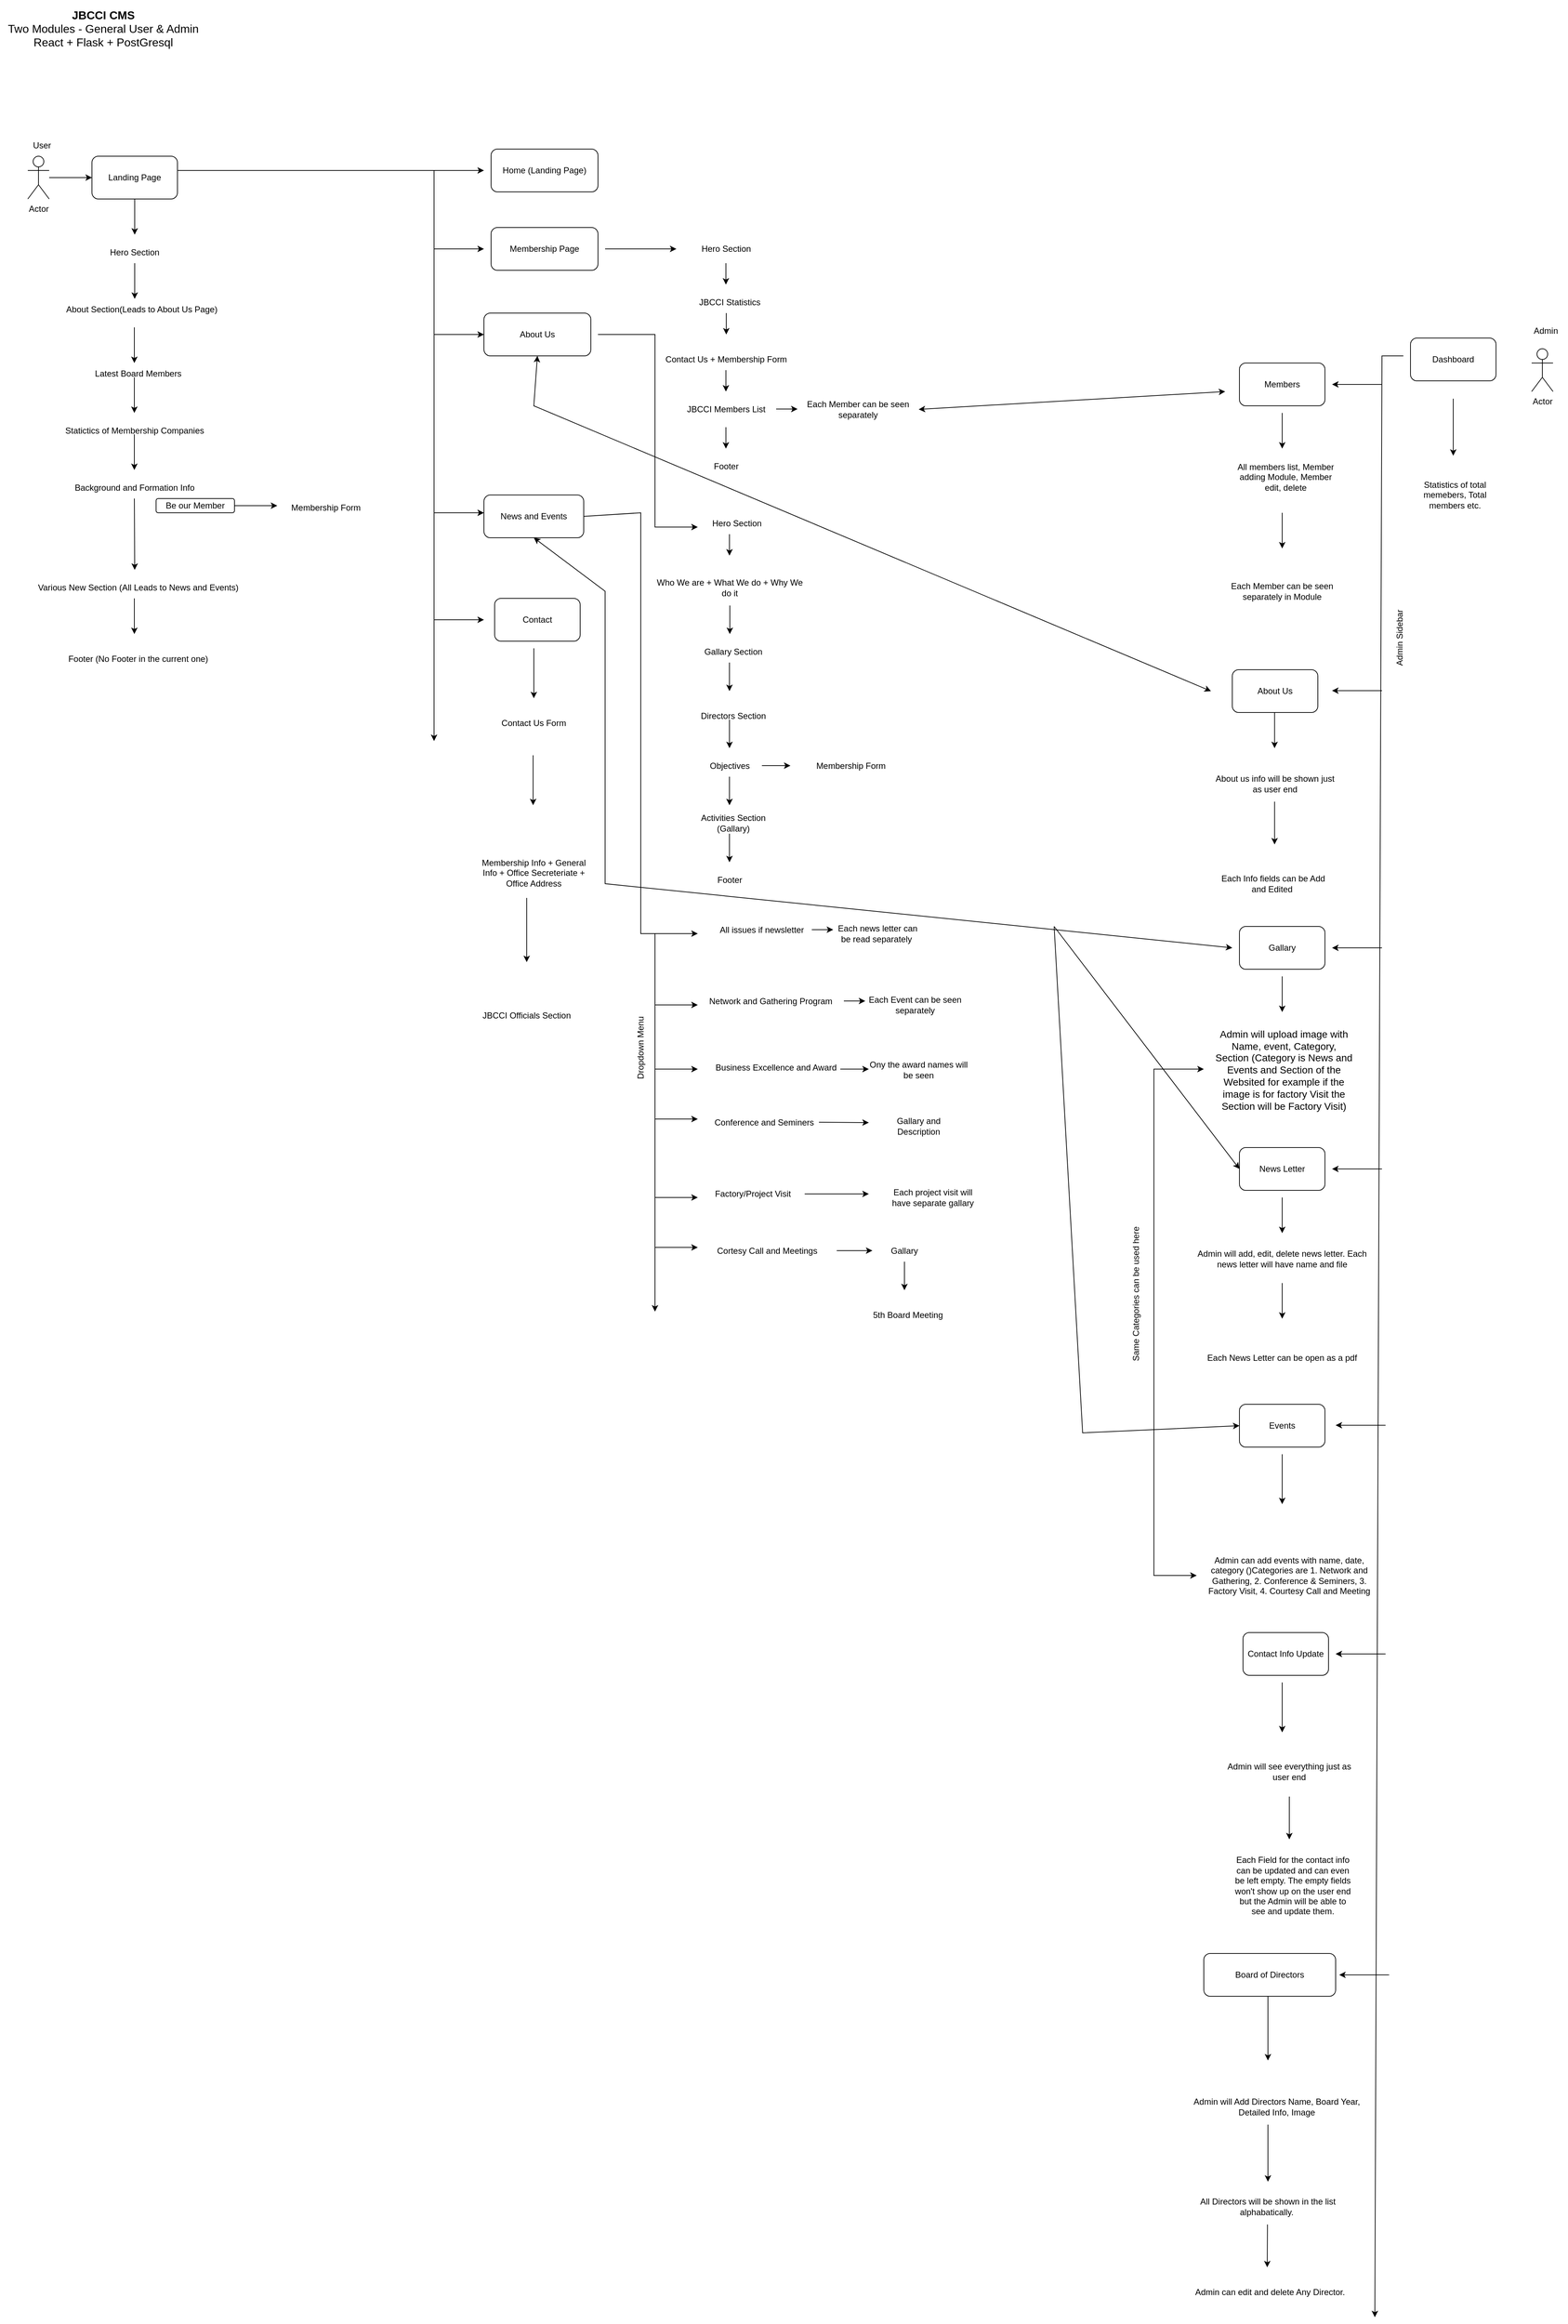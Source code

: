 <mxfile version="27.1.6">
  <diagram name="Page-1" id="bcl8wO3U9w0lB4UExMWa">
    <mxGraphModel dx="1572" dy="902" grid="1" gridSize="10" guides="1" tooltips="1" connect="1" arrows="1" fold="1" page="1" pageScale="1" pageWidth="850" pageHeight="1100" math="0" shadow="0">
      <root>
        <mxCell id="0" />
        <mxCell id="1" parent="0" />
        <mxCell id="GisgOL_p4xpqqTGhm8oK-1" value="&lt;font size=&quot;3&quot;&gt;&lt;b&gt;JBCCI CMS&lt;/b&gt;&lt;/font&gt;&lt;div&gt;&lt;font size=&quot;3&quot;&gt;Two Modules - General User &amp;amp; Admin&lt;/font&gt;&lt;/div&gt;&lt;div&gt;&lt;font size=&quot;3&quot;&gt;React + Flask + PostGresql&lt;/font&gt;&lt;/div&gt;" style="text;html=1;align=center;verticalAlign=middle;whiteSpace=wrap;rounded=0;" vertex="1" parent="1">
          <mxGeometry x="21" y="31" width="290" height="80" as="geometry" />
        </mxCell>
        <mxCell id="GisgOL_p4xpqqTGhm8oK-2" value="Actor" style="shape=umlActor;verticalLabelPosition=bottom;verticalAlign=top;html=1;outlineConnect=0;" vertex="1" parent="1">
          <mxGeometry x="60" y="250" width="30" height="60" as="geometry" />
        </mxCell>
        <mxCell id="GisgOL_p4xpqqTGhm8oK-5" value="" style="endArrow=classic;html=1;rounded=0;" edge="1" parent="1">
          <mxGeometry width="50" height="50" relative="1" as="geometry">
            <mxPoint x="90" y="280" as="sourcePoint" />
            <mxPoint x="150" y="280" as="targetPoint" />
          </mxGeometry>
        </mxCell>
        <mxCell id="GisgOL_p4xpqqTGhm8oK-6" value="Landing Page" style="rounded=1;whiteSpace=wrap;html=1;" vertex="1" parent="1">
          <mxGeometry x="150" y="250" width="120" height="60" as="geometry" />
        </mxCell>
        <mxCell id="GisgOL_p4xpqqTGhm8oK-7" value="" style="endArrow=classic;html=1;rounded=0;" edge="1" parent="1">
          <mxGeometry width="50" height="50" relative="1" as="geometry">
            <mxPoint x="210" y="310" as="sourcePoint" />
            <mxPoint x="210" y="360" as="targetPoint" />
          </mxGeometry>
        </mxCell>
        <mxCell id="GisgOL_p4xpqqTGhm8oK-8" value="Hero Section" style="text;html=1;align=center;verticalAlign=middle;whiteSpace=wrap;rounded=0;" vertex="1" parent="1">
          <mxGeometry x="170" y="370" width="80" height="30" as="geometry" />
        </mxCell>
        <mxCell id="GisgOL_p4xpqqTGhm8oK-9" value="" style="endArrow=classic;html=1;rounded=0;exitX=0.5;exitY=1;exitDx=0;exitDy=0;" edge="1" parent="1" source="GisgOL_p4xpqqTGhm8oK-8">
          <mxGeometry width="50" height="50" relative="1" as="geometry">
            <mxPoint x="360" y="500" as="sourcePoint" />
            <mxPoint x="210" y="450" as="targetPoint" />
          </mxGeometry>
        </mxCell>
        <mxCell id="GisgOL_p4xpqqTGhm8oK-10" value="About Section&lt;span style=&quot;background-color: transparent; color: light-dark(rgb(0, 0, 0), rgb(255, 255, 255));&quot;&gt;(Leads to About Us Page)&lt;/span&gt;" style="text;html=1;align=center;verticalAlign=middle;whiteSpace=wrap;rounded=0;" vertex="1" parent="1">
          <mxGeometry x="110" y="440" width="220" height="50" as="geometry" />
        </mxCell>
        <mxCell id="GisgOL_p4xpqqTGhm8oK-11" value="" style="endArrow=classic;html=1;rounded=0;exitX=0.5;exitY=1;exitDx=0;exitDy=0;" edge="1" parent="1">
          <mxGeometry width="50" height="50" relative="1" as="geometry">
            <mxPoint x="209.5" y="490" as="sourcePoint" />
            <mxPoint x="209.5" y="540" as="targetPoint" />
          </mxGeometry>
        </mxCell>
        <mxCell id="GisgOL_p4xpqqTGhm8oK-12" value="Latest Board Members" style="text;html=1;align=center;verticalAlign=middle;whiteSpace=wrap;rounded=0;" vertex="1" parent="1">
          <mxGeometry x="110" y="540" width="210" height="30" as="geometry" />
        </mxCell>
        <mxCell id="GisgOL_p4xpqqTGhm8oK-14" value="" style="endArrow=classic;html=1;rounded=0;exitX=0.5;exitY=1;exitDx=0;exitDy=0;" edge="1" parent="1">
          <mxGeometry width="50" height="50" relative="1" as="geometry">
            <mxPoint x="209.5" y="560" as="sourcePoint" />
            <mxPoint x="209.5" y="610" as="targetPoint" />
          </mxGeometry>
        </mxCell>
        <mxCell id="GisgOL_p4xpqqTGhm8oK-15" value="Statictics of Membership Companies" style="text;html=1;align=center;verticalAlign=middle;whiteSpace=wrap;rounded=0;" vertex="1" parent="1">
          <mxGeometry x="45" y="620" width="330" height="30" as="geometry" />
        </mxCell>
        <mxCell id="GisgOL_p4xpqqTGhm8oK-16" value="" style="endArrow=classic;html=1;rounded=0;exitX=0.5;exitY=1;exitDx=0;exitDy=0;" edge="1" parent="1">
          <mxGeometry width="50" height="50" relative="1" as="geometry">
            <mxPoint x="209.5" y="640" as="sourcePoint" />
            <mxPoint x="209.5" y="690" as="targetPoint" />
          </mxGeometry>
        </mxCell>
        <mxCell id="GisgOL_p4xpqqTGhm8oK-17" value="Background and Formation Info" style="text;html=1;align=center;verticalAlign=middle;whiteSpace=wrap;rounded=0;" vertex="1" parent="1">
          <mxGeometry x="80" y="700" width="260" height="30" as="geometry" />
        </mxCell>
        <mxCell id="GisgOL_p4xpqqTGhm8oK-19" value="" style="endArrow=classic;html=1;rounded=0;exitX=0.5;exitY=1;exitDx=0;exitDy=0;" edge="1" parent="1">
          <mxGeometry width="50" height="50" relative="1" as="geometry">
            <mxPoint x="209.5" y="730" as="sourcePoint" />
            <mxPoint x="210" y="830" as="targetPoint" />
          </mxGeometry>
        </mxCell>
        <mxCell id="GisgOL_p4xpqqTGhm8oK-20" value="Be our Member" style="rounded=1;whiteSpace=wrap;html=1;" vertex="1" parent="1">
          <mxGeometry x="240" y="730" width="110" height="20" as="geometry" />
        </mxCell>
        <mxCell id="GisgOL_p4xpqqTGhm8oK-21" value="" style="endArrow=classic;html=1;rounded=0;" edge="1" parent="1">
          <mxGeometry width="50" height="50" relative="1" as="geometry">
            <mxPoint x="350" y="740" as="sourcePoint" />
            <mxPoint x="410" y="740" as="targetPoint" />
          </mxGeometry>
        </mxCell>
        <mxCell id="GisgOL_p4xpqqTGhm8oK-22" value="Membership Form&amp;nbsp;" style="text;html=1;align=center;verticalAlign=middle;whiteSpace=wrap;rounded=0;" vertex="1" parent="1">
          <mxGeometry x="420" y="725" width="120" height="35" as="geometry" />
        </mxCell>
        <mxCell id="GisgOL_p4xpqqTGhm8oK-23" value="Various New Section (All Leads to News and Events)" style="text;html=1;align=center;verticalAlign=middle;whiteSpace=wrap;rounded=0;" vertex="1" parent="1">
          <mxGeometry x="60" y="840" width="310" height="30" as="geometry" />
        </mxCell>
        <mxCell id="GisgOL_p4xpqqTGhm8oK-24" value="" style="endArrow=classic;html=1;rounded=0;" edge="1" parent="1">
          <mxGeometry width="50" height="50" relative="1" as="geometry">
            <mxPoint x="209.5" y="870" as="sourcePoint" />
            <mxPoint x="209.5" y="920" as="targetPoint" />
          </mxGeometry>
        </mxCell>
        <mxCell id="GisgOL_p4xpqqTGhm8oK-25" value="Footer (No Footer in the current one)" style="text;html=1;align=center;verticalAlign=middle;whiteSpace=wrap;rounded=0;" vertex="1" parent="1">
          <mxGeometry x="110" y="940" width="210" height="30" as="geometry" />
        </mxCell>
        <mxCell id="GisgOL_p4xpqqTGhm8oK-27" value="" style="endArrow=classic;html=1;rounded=0;" edge="1" parent="1">
          <mxGeometry width="50" height="50" relative="1" as="geometry">
            <mxPoint x="270" y="270" as="sourcePoint" />
            <mxPoint x="630" y="1070" as="targetPoint" />
            <Array as="points">
              <mxPoint x="630" y="270" />
            </Array>
          </mxGeometry>
        </mxCell>
        <mxCell id="GisgOL_p4xpqqTGhm8oK-28" value="" style="endArrow=classic;html=1;rounded=0;" edge="1" parent="1">
          <mxGeometry width="50" height="50" relative="1" as="geometry">
            <mxPoint x="630" y="270" as="sourcePoint" />
            <mxPoint x="700" y="270" as="targetPoint" />
          </mxGeometry>
        </mxCell>
        <mxCell id="GisgOL_p4xpqqTGhm8oK-29" value="Home (Landing Page)" style="rounded=1;whiteSpace=wrap;html=1;" vertex="1" parent="1">
          <mxGeometry x="710" y="240" width="150" height="60" as="geometry" />
        </mxCell>
        <mxCell id="GisgOL_p4xpqqTGhm8oK-30" value="" style="endArrow=classic;html=1;rounded=0;" edge="1" parent="1">
          <mxGeometry width="50" height="50" relative="1" as="geometry">
            <mxPoint x="630" y="380" as="sourcePoint" />
            <mxPoint x="700" y="380" as="targetPoint" />
          </mxGeometry>
        </mxCell>
        <mxCell id="GisgOL_p4xpqqTGhm8oK-31" value="Membership Page" style="rounded=1;whiteSpace=wrap;html=1;" vertex="1" parent="1">
          <mxGeometry x="710" y="350" width="150" height="60" as="geometry" />
        </mxCell>
        <mxCell id="GisgOL_p4xpqqTGhm8oK-32" value="" style="endArrow=classic;html=1;rounded=0;" edge="1" parent="1">
          <mxGeometry width="50" height="50" relative="1" as="geometry">
            <mxPoint x="870" y="380" as="sourcePoint" />
            <mxPoint x="970" y="380" as="targetPoint" />
          </mxGeometry>
        </mxCell>
        <mxCell id="GisgOL_p4xpqqTGhm8oK-33" value="Hero Section" style="text;html=1;align=center;verticalAlign=middle;whiteSpace=wrap;rounded=0;" vertex="1" parent="1">
          <mxGeometry x="980" y="365" width="120" height="30" as="geometry" />
        </mxCell>
        <mxCell id="GisgOL_p4xpqqTGhm8oK-34" value="" style="endArrow=classic;html=1;rounded=0;" edge="1" parent="1">
          <mxGeometry width="50" height="50" relative="1" as="geometry">
            <mxPoint x="1039.5" y="400" as="sourcePoint" />
            <mxPoint x="1039.5" y="430" as="targetPoint" />
          </mxGeometry>
        </mxCell>
        <mxCell id="GisgOL_p4xpqqTGhm8oK-35" value="JBCCI Statistics" style="text;html=1;align=center;verticalAlign=middle;whiteSpace=wrap;rounded=0;" vertex="1" parent="1">
          <mxGeometry x="940" y="440" width="210" height="30" as="geometry" />
        </mxCell>
        <mxCell id="GisgOL_p4xpqqTGhm8oK-37" value="" style="endArrow=classic;html=1;rounded=0;" edge="1" parent="1">
          <mxGeometry width="50" height="50" relative="1" as="geometry">
            <mxPoint x="1040" y="470" as="sourcePoint" />
            <mxPoint x="1040" y="500" as="targetPoint" />
          </mxGeometry>
        </mxCell>
        <mxCell id="GisgOL_p4xpqqTGhm8oK-38" value="Contact Us + Membership Form" style="text;html=1;align=center;verticalAlign=middle;whiteSpace=wrap;rounded=0;" vertex="1" parent="1">
          <mxGeometry x="925" y="520" width="230" height="30" as="geometry" />
        </mxCell>
        <mxCell id="GisgOL_p4xpqqTGhm8oK-40" value="" style="endArrow=classic;html=1;rounded=0;" edge="1" parent="1">
          <mxGeometry width="50" height="50" relative="1" as="geometry">
            <mxPoint x="1039.5" y="550" as="sourcePoint" />
            <mxPoint x="1039.5" y="580" as="targetPoint" />
          </mxGeometry>
        </mxCell>
        <mxCell id="GisgOL_p4xpqqTGhm8oK-41" value="JBCCI Members List" style="text;html=1;align=center;verticalAlign=middle;whiteSpace=wrap;rounded=0;" vertex="1" parent="1">
          <mxGeometry x="955" y="590" width="170" height="30" as="geometry" />
        </mxCell>
        <mxCell id="GisgOL_p4xpqqTGhm8oK-42" value="" style="endArrow=classic;html=1;rounded=0;" edge="1" parent="1">
          <mxGeometry width="50" height="50" relative="1" as="geometry">
            <mxPoint x="1110" y="604.5" as="sourcePoint" />
            <mxPoint x="1140" y="604.5" as="targetPoint" />
          </mxGeometry>
        </mxCell>
        <mxCell id="GisgOL_p4xpqqTGhm8oK-45" value="Each Member can be seen separately" style="text;html=1;align=center;verticalAlign=middle;whiteSpace=wrap;rounded=0;" vertex="1" parent="1">
          <mxGeometry x="1140" y="590" width="170" height="30" as="geometry" />
        </mxCell>
        <mxCell id="GisgOL_p4xpqqTGhm8oK-46" value="" style="endArrow=classic;html=1;rounded=0;" edge="1" parent="1">
          <mxGeometry width="50" height="50" relative="1" as="geometry">
            <mxPoint x="1039.5" y="630" as="sourcePoint" />
            <mxPoint x="1039.5" y="660" as="targetPoint" />
          </mxGeometry>
        </mxCell>
        <mxCell id="GisgOL_p4xpqqTGhm8oK-47" value="Footer" style="text;html=1;align=center;verticalAlign=middle;whiteSpace=wrap;rounded=0;" vertex="1" parent="1">
          <mxGeometry x="1010" y="670" width="60" height="30" as="geometry" />
        </mxCell>
        <mxCell id="GisgOL_p4xpqqTGhm8oK-48" value="" style="endArrow=classic;html=1;rounded=0;" edge="1" parent="1">
          <mxGeometry width="50" height="50" relative="1" as="geometry">
            <mxPoint x="630" y="500" as="sourcePoint" />
            <mxPoint x="700" y="500" as="targetPoint" />
          </mxGeometry>
        </mxCell>
        <mxCell id="GisgOL_p4xpqqTGhm8oK-49" value="About Us" style="rounded=1;whiteSpace=wrap;html=1;" vertex="1" parent="1">
          <mxGeometry x="700" y="470" width="150" height="60" as="geometry" />
        </mxCell>
        <mxCell id="GisgOL_p4xpqqTGhm8oK-50" value="" style="endArrow=classic;html=1;rounded=0;" edge="1" parent="1">
          <mxGeometry width="50" height="50" relative="1" as="geometry">
            <mxPoint x="860" y="500" as="sourcePoint" />
            <mxPoint x="1000" y="770" as="targetPoint" />
            <Array as="points">
              <mxPoint x="940" y="500" />
              <mxPoint x="940" y="770" />
            </Array>
          </mxGeometry>
        </mxCell>
        <mxCell id="GisgOL_p4xpqqTGhm8oK-51" value="Hero Section" style="text;html=1;align=center;verticalAlign=middle;whiteSpace=wrap;rounded=0;" vertex="1" parent="1">
          <mxGeometry x="1000" y="750" width="110" height="30" as="geometry" />
        </mxCell>
        <mxCell id="GisgOL_p4xpqqTGhm8oK-53" value="" style="endArrow=classic;html=1;rounded=0;" edge="1" parent="1">
          <mxGeometry width="50" height="50" relative="1" as="geometry">
            <mxPoint x="1044.5" y="780" as="sourcePoint" />
            <mxPoint x="1044.5" y="810" as="targetPoint" />
          </mxGeometry>
        </mxCell>
        <mxCell id="GisgOL_p4xpqqTGhm8oK-54" value="Who We are + What We do + Why We do it" style="text;html=1;align=center;verticalAlign=middle;whiteSpace=wrap;rounded=0;" vertex="1" parent="1">
          <mxGeometry x="940" y="830" width="210" height="50" as="geometry" />
        </mxCell>
        <mxCell id="GisgOL_p4xpqqTGhm8oK-55" value="" style="endArrow=classic;html=1;rounded=0;exitX=0.5;exitY=1;exitDx=0;exitDy=0;" edge="1" parent="1" source="GisgOL_p4xpqqTGhm8oK-54">
          <mxGeometry width="50" height="50" relative="1" as="geometry">
            <mxPoint x="1140" y="840" as="sourcePoint" />
            <mxPoint x="1045" y="920" as="targetPoint" />
          </mxGeometry>
        </mxCell>
        <mxCell id="GisgOL_p4xpqqTGhm8oK-56" value="Gallary Section" style="text;html=1;align=center;verticalAlign=middle;whiteSpace=wrap;rounded=0;" vertex="1" parent="1">
          <mxGeometry x="970" y="930" width="160" height="30" as="geometry" />
        </mxCell>
        <mxCell id="GisgOL_p4xpqqTGhm8oK-57" value="" style="endArrow=classic;html=1;rounded=0;exitX=0.5;exitY=1;exitDx=0;exitDy=0;" edge="1" parent="1">
          <mxGeometry width="50" height="50" relative="1" as="geometry">
            <mxPoint x="1044.5" y="960" as="sourcePoint" />
            <mxPoint x="1044.5" y="1000" as="targetPoint" />
          </mxGeometry>
        </mxCell>
        <mxCell id="GisgOL_p4xpqqTGhm8oK-58" value="Directors Section" style="text;html=1;align=center;verticalAlign=middle;whiteSpace=wrap;rounded=0;" vertex="1" parent="1">
          <mxGeometry x="960" y="1020" width="180" height="30" as="geometry" />
        </mxCell>
        <mxCell id="GisgOL_p4xpqqTGhm8oK-59" value="" style="endArrow=classic;html=1;rounded=0;exitX=0.5;exitY=1;exitDx=0;exitDy=0;" edge="1" parent="1">
          <mxGeometry width="50" height="50" relative="1" as="geometry">
            <mxPoint x="1044.5" y="1040" as="sourcePoint" />
            <mxPoint x="1044.5" y="1080" as="targetPoint" />
          </mxGeometry>
        </mxCell>
        <mxCell id="GisgOL_p4xpqqTGhm8oK-60" value="Objectives" style="text;html=1;align=center;verticalAlign=middle;whiteSpace=wrap;rounded=0;" vertex="1" parent="1">
          <mxGeometry x="1015" y="1090" width="60" height="30" as="geometry" />
        </mxCell>
        <mxCell id="GisgOL_p4xpqqTGhm8oK-61" value="" style="endArrow=classic;html=1;rounded=0;" edge="1" parent="1">
          <mxGeometry width="50" height="50" relative="1" as="geometry">
            <mxPoint x="1090" y="1104.5" as="sourcePoint" />
            <mxPoint x="1130" y="1104.5" as="targetPoint" />
          </mxGeometry>
        </mxCell>
        <mxCell id="GisgOL_p4xpqqTGhm8oK-62" value="Membership Form" style="text;html=1;align=center;verticalAlign=middle;whiteSpace=wrap;rounded=0;" vertex="1" parent="1">
          <mxGeometry x="1150" y="1090" width="130" height="30" as="geometry" />
        </mxCell>
        <mxCell id="GisgOL_p4xpqqTGhm8oK-64" value="" style="endArrow=classic;html=1;rounded=0;exitX=0.5;exitY=1;exitDx=0;exitDy=0;" edge="1" parent="1">
          <mxGeometry width="50" height="50" relative="1" as="geometry">
            <mxPoint x="1044.5" y="1120" as="sourcePoint" />
            <mxPoint x="1044.5" y="1160" as="targetPoint" />
          </mxGeometry>
        </mxCell>
        <mxCell id="GisgOL_p4xpqqTGhm8oK-65" value="Activities Section&lt;div&gt;(Gallary)&lt;/div&gt;" style="text;html=1;align=center;verticalAlign=middle;whiteSpace=wrap;rounded=0;" vertex="1" parent="1">
          <mxGeometry x="980" y="1170" width="140" height="30" as="geometry" />
        </mxCell>
        <mxCell id="GisgOL_p4xpqqTGhm8oK-66" value="" style="endArrow=classic;html=1;rounded=0;exitX=0.5;exitY=1;exitDx=0;exitDy=0;" edge="1" parent="1">
          <mxGeometry width="50" height="50" relative="1" as="geometry">
            <mxPoint x="1044.5" y="1200" as="sourcePoint" />
            <mxPoint x="1044.5" y="1240" as="targetPoint" />
          </mxGeometry>
        </mxCell>
        <mxCell id="GisgOL_p4xpqqTGhm8oK-67" value="Footer" style="text;html=1;align=center;verticalAlign=middle;whiteSpace=wrap;rounded=0;" vertex="1" parent="1">
          <mxGeometry x="1015" y="1250" width="60" height="30" as="geometry" />
        </mxCell>
        <mxCell id="GisgOL_p4xpqqTGhm8oK-68" value="" style="endArrow=classic;html=1;rounded=0;" edge="1" parent="1">
          <mxGeometry width="50" height="50" relative="1" as="geometry">
            <mxPoint x="630" y="750" as="sourcePoint" />
            <mxPoint x="700" y="750" as="targetPoint" />
          </mxGeometry>
        </mxCell>
        <mxCell id="GisgOL_p4xpqqTGhm8oK-69" value="News and Events" style="rounded=1;whiteSpace=wrap;html=1;" vertex="1" parent="1">
          <mxGeometry x="700" y="725" width="140" height="60" as="geometry" />
        </mxCell>
        <mxCell id="GisgOL_p4xpqqTGhm8oK-70" value="" style="endArrow=classic;html=1;rounded=0;exitX=1;exitY=0.5;exitDx=0;exitDy=0;" edge="1" parent="1" source="GisgOL_p4xpqqTGhm8oK-69">
          <mxGeometry width="50" height="50" relative="1" as="geometry">
            <mxPoint x="880" y="760" as="sourcePoint" />
            <mxPoint x="1000" y="1340" as="targetPoint" />
            <Array as="points">
              <mxPoint x="920" y="750" />
              <mxPoint x="920" y="1340" />
            </Array>
          </mxGeometry>
        </mxCell>
        <mxCell id="GisgOL_p4xpqqTGhm8oK-71" value="" style="endArrow=classic;html=1;rounded=0;" edge="1" parent="1">
          <mxGeometry width="50" height="50" relative="1" as="geometry">
            <mxPoint x="940" y="1340" as="sourcePoint" />
            <mxPoint x="940" y="1870" as="targetPoint" />
          </mxGeometry>
        </mxCell>
        <mxCell id="GisgOL_p4xpqqTGhm8oK-72" value="All issues if newsletter" style="text;html=1;align=center;verticalAlign=middle;whiteSpace=wrap;rounded=0;" vertex="1" parent="1">
          <mxGeometry x="1010" y="1320" width="160" height="30" as="geometry" />
        </mxCell>
        <mxCell id="GisgOL_p4xpqqTGhm8oK-73" value="" style="endArrow=classic;html=1;rounded=0;" edge="1" parent="1">
          <mxGeometry width="50" height="50" relative="1" as="geometry">
            <mxPoint x="940" y="1440" as="sourcePoint" />
            <mxPoint x="1000" y="1440" as="targetPoint" />
          </mxGeometry>
        </mxCell>
        <mxCell id="GisgOL_p4xpqqTGhm8oK-74" value="Dropdown Menu" style="text;html=1;align=center;verticalAlign=middle;whiteSpace=wrap;rounded=0;rotation=-90;" vertex="1" parent="1">
          <mxGeometry x="825" y="1485" width="190" height="30" as="geometry" />
        </mxCell>
        <mxCell id="GisgOL_p4xpqqTGhm8oK-75" value="Each news letter can be read separately&amp;nbsp;" style="text;html=1;align=center;verticalAlign=middle;whiteSpace=wrap;rounded=0;" vertex="1" parent="1">
          <mxGeometry x="1195" y="1320" width="115" height="40" as="geometry" />
        </mxCell>
        <mxCell id="GisgOL_p4xpqqTGhm8oK-76" value="" style="endArrow=classic;html=1;rounded=0;" edge="1" parent="1">
          <mxGeometry width="50" height="50" relative="1" as="geometry">
            <mxPoint x="1160" y="1334.5" as="sourcePoint" />
            <mxPoint x="1190" y="1334.5" as="targetPoint" />
          </mxGeometry>
        </mxCell>
        <mxCell id="GisgOL_p4xpqqTGhm8oK-77" value="Network and Gathering Program" style="text;html=1;align=center;verticalAlign=middle;whiteSpace=wrap;rounded=0;" vertex="1" parent="1">
          <mxGeometry x="1000" y="1420" width="205" height="30" as="geometry" />
        </mxCell>
        <mxCell id="GisgOL_p4xpqqTGhm8oK-78" value="" style="endArrow=classic;html=1;rounded=0;" edge="1" parent="1">
          <mxGeometry width="50" height="50" relative="1" as="geometry">
            <mxPoint x="1205" y="1434.5" as="sourcePoint" />
            <mxPoint x="1235" y="1434.5" as="targetPoint" />
          </mxGeometry>
        </mxCell>
        <mxCell id="GisgOL_p4xpqqTGhm8oK-79" value="Each Event can be seen separately" style="text;html=1;align=center;verticalAlign=middle;whiteSpace=wrap;rounded=0;" vertex="1" parent="1">
          <mxGeometry x="1230" y="1420" width="150" height="40" as="geometry" />
        </mxCell>
        <mxCell id="GisgOL_p4xpqqTGhm8oK-80" value="" style="endArrow=classic;html=1;rounded=0;" edge="1" parent="1">
          <mxGeometry width="50" height="50" relative="1" as="geometry">
            <mxPoint x="940" y="1530" as="sourcePoint" />
            <mxPoint x="1000" y="1530" as="targetPoint" />
          </mxGeometry>
        </mxCell>
        <mxCell id="GisgOL_p4xpqqTGhm8oK-81" value="Business Excellence and Award" style="text;html=1;align=center;verticalAlign=middle;whiteSpace=wrap;rounded=0;" vertex="1" parent="1">
          <mxGeometry x="1010" y="1515" width="200" height="25" as="geometry" />
        </mxCell>
        <mxCell id="GisgOL_p4xpqqTGhm8oK-83" value="" style="endArrow=classic;html=1;rounded=0;" edge="1" parent="1">
          <mxGeometry width="50" height="50" relative="1" as="geometry">
            <mxPoint x="1200" y="1530" as="sourcePoint" />
            <mxPoint x="1240" y="1530" as="targetPoint" />
          </mxGeometry>
        </mxCell>
        <mxCell id="GisgOL_p4xpqqTGhm8oK-84" value="Ony the award names will be seen" style="text;html=1;align=center;verticalAlign=middle;whiteSpace=wrap;rounded=0;" vertex="1" parent="1">
          <mxGeometry x="1240" y="1512.5" width="140" height="37.5" as="geometry" />
        </mxCell>
        <mxCell id="GisgOL_p4xpqqTGhm8oK-85" value="" style="endArrow=classic;html=1;rounded=0;" edge="1" parent="1">
          <mxGeometry width="50" height="50" relative="1" as="geometry">
            <mxPoint x="940" y="1600" as="sourcePoint" />
            <mxPoint x="1000" y="1600" as="targetPoint" />
          </mxGeometry>
        </mxCell>
        <mxCell id="GisgOL_p4xpqqTGhm8oK-88" value="Conference and Seminers&amp;nbsp;" style="text;html=1;align=center;verticalAlign=middle;whiteSpace=wrap;rounded=0;" vertex="1" parent="1">
          <mxGeometry x="1000" y="1590" width="190" height="30" as="geometry" />
        </mxCell>
        <mxCell id="GisgOL_p4xpqqTGhm8oK-90" value="" style="endArrow=classic;html=1;rounded=0;" edge="1" parent="1">
          <mxGeometry width="50" height="50" relative="1" as="geometry">
            <mxPoint x="1170" y="1604.5" as="sourcePoint" />
            <mxPoint x="1240" y="1605" as="targetPoint" />
          </mxGeometry>
        </mxCell>
        <mxCell id="GisgOL_p4xpqqTGhm8oK-91" value="Gallary and Description" style="text;html=1;align=center;verticalAlign=middle;whiteSpace=wrap;rounded=0;" vertex="1" parent="1">
          <mxGeometry x="1260" y="1580" width="100" height="60" as="geometry" />
        </mxCell>
        <mxCell id="GisgOL_p4xpqqTGhm8oK-92" value="" style="endArrow=classic;html=1;rounded=0;" edge="1" parent="1">
          <mxGeometry width="50" height="50" relative="1" as="geometry">
            <mxPoint x="940" y="1710" as="sourcePoint" />
            <mxPoint x="1000" y="1710" as="targetPoint" />
          </mxGeometry>
        </mxCell>
        <mxCell id="GisgOL_p4xpqqTGhm8oK-93" value="Factory/Project Visit" style="text;html=1;align=center;verticalAlign=middle;whiteSpace=wrap;rounded=0;" vertex="1" parent="1">
          <mxGeometry x="1005" y="1690" width="145" height="30" as="geometry" />
        </mxCell>
        <mxCell id="GisgOL_p4xpqqTGhm8oK-94" value="" style="endArrow=classic;html=1;rounded=0;" edge="1" parent="1">
          <mxGeometry width="50" height="50" relative="1" as="geometry">
            <mxPoint x="1150" y="1705" as="sourcePoint" />
            <mxPoint x="1240" y="1705" as="targetPoint" />
          </mxGeometry>
        </mxCell>
        <mxCell id="GisgOL_p4xpqqTGhm8oK-96" value="Each project visit will have separate gallary" style="text;html=1;align=center;verticalAlign=middle;whiteSpace=wrap;rounded=0;" vertex="1" parent="1">
          <mxGeometry x="1260" y="1680" width="140" height="60" as="geometry" />
        </mxCell>
        <mxCell id="GisgOL_p4xpqqTGhm8oK-97" value="" style="endArrow=classic;html=1;rounded=0;" edge="1" parent="1">
          <mxGeometry width="50" height="50" relative="1" as="geometry">
            <mxPoint x="940" y="1780" as="sourcePoint" />
            <mxPoint x="1000" y="1780" as="targetPoint" />
          </mxGeometry>
        </mxCell>
        <mxCell id="GisgOL_p4xpqqTGhm8oK-98" value="Cortesy Call and Meetings" style="text;html=1;align=center;verticalAlign=middle;whiteSpace=wrap;rounded=0;" vertex="1" parent="1">
          <mxGeometry x="1015" y="1770" width="165" height="30" as="geometry" />
        </mxCell>
        <mxCell id="GisgOL_p4xpqqTGhm8oK-99" value="" style="endArrow=classic;html=1;rounded=0;" edge="1" parent="1">
          <mxGeometry width="50" height="50" relative="1" as="geometry">
            <mxPoint x="1195" y="1784.5" as="sourcePoint" />
            <mxPoint x="1245" y="1784.5" as="targetPoint" />
          </mxGeometry>
        </mxCell>
        <mxCell id="GisgOL_p4xpqqTGhm8oK-100" value="Gallary" style="text;html=1;align=center;verticalAlign=middle;whiteSpace=wrap;rounded=0;" vertex="1" parent="1">
          <mxGeometry x="1260" y="1770" width="60" height="30" as="geometry" />
        </mxCell>
        <mxCell id="GisgOL_p4xpqqTGhm8oK-101" value="" style="endArrow=classic;html=1;rounded=0;" edge="1" parent="1">
          <mxGeometry width="50" height="50" relative="1" as="geometry">
            <mxPoint x="1290" y="1800" as="sourcePoint" />
            <mxPoint x="1290" y="1840" as="targetPoint" />
          </mxGeometry>
        </mxCell>
        <mxCell id="GisgOL_p4xpqqTGhm8oK-102" value="5th Board Meeting" style="text;html=1;align=center;verticalAlign=middle;whiteSpace=wrap;rounded=0;" vertex="1" parent="1">
          <mxGeometry x="1240" y="1860" width="110" height="30" as="geometry" />
        </mxCell>
        <mxCell id="GisgOL_p4xpqqTGhm8oK-103" value="" style="endArrow=classic;html=1;rounded=0;" edge="1" parent="1">
          <mxGeometry width="50" height="50" relative="1" as="geometry">
            <mxPoint x="630" y="900" as="sourcePoint" />
            <mxPoint x="700" y="900" as="targetPoint" />
          </mxGeometry>
        </mxCell>
        <mxCell id="GisgOL_p4xpqqTGhm8oK-104" value="Contact" style="rounded=1;whiteSpace=wrap;html=1;" vertex="1" parent="1">
          <mxGeometry x="715" y="870" width="120" height="60" as="geometry" />
        </mxCell>
        <mxCell id="GisgOL_p4xpqqTGhm8oK-105" value="" style="endArrow=classic;html=1;rounded=0;" edge="1" parent="1">
          <mxGeometry width="50" height="50" relative="1" as="geometry">
            <mxPoint x="770" y="940" as="sourcePoint" />
            <mxPoint x="770" y="1010" as="targetPoint" />
          </mxGeometry>
        </mxCell>
        <mxCell id="GisgOL_p4xpqqTGhm8oK-106" value="Contact Us Form" style="text;html=1;align=center;verticalAlign=middle;whiteSpace=wrap;rounded=0;" vertex="1" parent="1">
          <mxGeometry x="705" y="1010" width="130" height="70" as="geometry" />
        </mxCell>
        <mxCell id="GisgOL_p4xpqqTGhm8oK-107" value="" style="endArrow=classic;html=1;rounded=0;" edge="1" parent="1">
          <mxGeometry width="50" height="50" relative="1" as="geometry">
            <mxPoint x="769" y="1090" as="sourcePoint" />
            <mxPoint x="769" y="1160" as="targetPoint" />
          </mxGeometry>
        </mxCell>
        <mxCell id="GisgOL_p4xpqqTGhm8oK-108" value="Membership Info + General Info + Office Secreteriate + Office Address" style="text;html=1;align=center;verticalAlign=middle;whiteSpace=wrap;rounded=0;" vertex="1" parent="1">
          <mxGeometry x="690" y="1200" width="160" height="110" as="geometry" />
        </mxCell>
        <mxCell id="GisgOL_p4xpqqTGhm8oK-109" value="" style="endArrow=classic;html=1;rounded=0;" edge="1" parent="1">
          <mxGeometry width="50" height="50" relative="1" as="geometry">
            <mxPoint x="760" y="1290" as="sourcePoint" />
            <mxPoint x="760" y="1380" as="targetPoint" />
          </mxGeometry>
        </mxCell>
        <mxCell id="GisgOL_p4xpqqTGhm8oK-110" value="JBCCI Officials Section" style="text;html=1;align=center;verticalAlign=middle;whiteSpace=wrap;rounded=0;" vertex="1" parent="1">
          <mxGeometry x="660" y="1410" width="200" height="90" as="geometry" />
        </mxCell>
        <mxCell id="GisgOL_p4xpqqTGhm8oK-112" value="Actor" style="shape=umlActor;verticalLabelPosition=bottom;verticalAlign=top;html=1;outlineConnect=0;" vertex="1" parent="1">
          <mxGeometry x="2170" y="520" width="30" height="60" as="geometry" />
        </mxCell>
        <mxCell id="GisgOL_p4xpqqTGhm8oK-113" value="User" style="text;html=1;align=center;verticalAlign=middle;whiteSpace=wrap;rounded=0;" vertex="1" parent="1">
          <mxGeometry x="50" y="220" width="60" height="30" as="geometry" />
        </mxCell>
        <mxCell id="GisgOL_p4xpqqTGhm8oK-114" value="Admin" style="text;html=1;align=center;verticalAlign=middle;whiteSpace=wrap;rounded=0;" vertex="1" parent="1">
          <mxGeometry x="2160" y="480" width="60" height="30" as="geometry" />
        </mxCell>
        <mxCell id="GisgOL_p4xpqqTGhm8oK-116" value="Dashboard" style="rounded=1;whiteSpace=wrap;html=1;" vertex="1" parent="1">
          <mxGeometry x="2000" y="505" width="120" height="60" as="geometry" />
        </mxCell>
        <mxCell id="GisgOL_p4xpqqTGhm8oK-117" value="" style="endArrow=classic;html=1;rounded=0;" edge="1" parent="1">
          <mxGeometry width="50" height="50" relative="1" as="geometry">
            <mxPoint x="2060" y="590" as="sourcePoint" />
            <mxPoint x="2060" y="670" as="targetPoint" />
          </mxGeometry>
        </mxCell>
        <mxCell id="GisgOL_p4xpqqTGhm8oK-118" value="Statistics of total memebers, Total members etc." style="text;html=1;align=center;verticalAlign=middle;whiteSpace=wrap;rounded=0;" vertex="1" parent="1">
          <mxGeometry x="2000" y="690" width="125" height="70" as="geometry" />
        </mxCell>
        <mxCell id="GisgOL_p4xpqqTGhm8oK-119" value="" style="endArrow=classic;html=1;rounded=0;" edge="1" parent="1">
          <mxGeometry width="50" height="50" relative="1" as="geometry">
            <mxPoint x="1990" y="530" as="sourcePoint" />
            <mxPoint x="1950" y="3280" as="targetPoint" />
            <Array as="points">
              <mxPoint x="1960" y="530" />
            </Array>
          </mxGeometry>
        </mxCell>
        <mxCell id="GisgOL_p4xpqqTGhm8oK-120" value="Admin Sidebar" style="text;html=1;align=center;verticalAlign=middle;whiteSpace=wrap;rounded=0;rotation=-90;" vertex="1" parent="1">
          <mxGeometry x="1880" y="910" width="210" height="30" as="geometry" />
        </mxCell>
        <mxCell id="GisgOL_p4xpqqTGhm8oK-121" value="" style="endArrow=classic;html=1;rounded=0;" edge="1" parent="1">
          <mxGeometry width="50" height="50" relative="1" as="geometry">
            <mxPoint x="1960" y="570" as="sourcePoint" />
            <mxPoint x="1890" y="570" as="targetPoint" />
          </mxGeometry>
        </mxCell>
        <mxCell id="GisgOL_p4xpqqTGhm8oK-122" value="Members" style="rounded=1;whiteSpace=wrap;html=1;" vertex="1" parent="1">
          <mxGeometry x="1760" y="540" width="120" height="60" as="geometry" />
        </mxCell>
        <mxCell id="GisgOL_p4xpqqTGhm8oK-123" value="" style="endArrow=classic;html=1;rounded=0;" edge="1" parent="1">
          <mxGeometry width="50" height="50" relative="1" as="geometry">
            <mxPoint x="1820" y="610" as="sourcePoint" />
            <mxPoint x="1820" y="660" as="targetPoint" />
          </mxGeometry>
        </mxCell>
        <mxCell id="GisgOL_p4xpqqTGhm8oK-124" value="All members list, Member adding Module, Member edit, delete" style="text;html=1;align=center;verticalAlign=middle;whiteSpace=wrap;rounded=0;" vertex="1" parent="1">
          <mxGeometry x="1750" y="660" width="150" height="80" as="geometry" />
        </mxCell>
        <mxCell id="GisgOL_p4xpqqTGhm8oK-125" value="" style="endArrow=classic;html=1;rounded=0;" edge="1" parent="1">
          <mxGeometry width="50" height="50" relative="1" as="geometry">
            <mxPoint x="1820" y="750" as="sourcePoint" />
            <mxPoint x="1820" y="800" as="targetPoint" />
          </mxGeometry>
        </mxCell>
        <mxCell id="GisgOL_p4xpqqTGhm8oK-126" value="Each Member can be seen separately in Module" style="text;html=1;align=center;verticalAlign=middle;whiteSpace=wrap;rounded=0;" vertex="1" parent="1">
          <mxGeometry x="1745" y="830" width="150" height="60" as="geometry" />
        </mxCell>
        <mxCell id="GisgOL_p4xpqqTGhm8oK-127" value="About Us" style="rounded=1;whiteSpace=wrap;html=1;" vertex="1" parent="1">
          <mxGeometry x="1750" y="970" width="120" height="60" as="geometry" />
        </mxCell>
        <mxCell id="GisgOL_p4xpqqTGhm8oK-128" value="" style="endArrow=classic;html=1;rounded=0;" edge="1" parent="1">
          <mxGeometry width="50" height="50" relative="1" as="geometry">
            <mxPoint x="1960" y="999.33" as="sourcePoint" />
            <mxPoint x="1890" y="999.33" as="targetPoint" />
          </mxGeometry>
        </mxCell>
        <mxCell id="GisgOL_p4xpqqTGhm8oK-129" value="" style="endArrow=classic;html=1;rounded=0;" edge="1" parent="1">
          <mxGeometry width="50" height="50" relative="1" as="geometry">
            <mxPoint x="1809.33" y="1030" as="sourcePoint" />
            <mxPoint x="1809.33" y="1080" as="targetPoint" />
          </mxGeometry>
        </mxCell>
        <mxCell id="GisgOL_p4xpqqTGhm8oK-131" value="About us info will be shown just as user end" style="text;html=1;align=center;verticalAlign=middle;whiteSpace=wrap;rounded=0;" vertex="1" parent="1">
          <mxGeometry x="1725" y="1100" width="170" height="60" as="geometry" />
        </mxCell>
        <mxCell id="GisgOL_p4xpqqTGhm8oK-132" value="Each Info fields can be Add and Edited&amp;nbsp;" style="text;html=1;align=center;verticalAlign=middle;whiteSpace=wrap;rounded=0;" vertex="1" parent="1">
          <mxGeometry x="1725" y="1240" width="165" height="60" as="geometry" />
        </mxCell>
        <mxCell id="GisgOL_p4xpqqTGhm8oK-133" value="" style="endArrow=classic;html=1;rounded=0;" edge="1" parent="1">
          <mxGeometry width="50" height="50" relative="1" as="geometry">
            <mxPoint x="1809.33" y="1155" as="sourcePoint" />
            <mxPoint x="1809.33" y="1215" as="targetPoint" />
          </mxGeometry>
        </mxCell>
        <mxCell id="GisgOL_p4xpqqTGhm8oK-134" value="" style="endArrow=classic;html=1;rounded=0;" edge="1" parent="1">
          <mxGeometry width="50" height="50" relative="1" as="geometry">
            <mxPoint x="1960" y="1360" as="sourcePoint" />
            <mxPoint x="1890" y="1360" as="targetPoint" />
          </mxGeometry>
        </mxCell>
        <mxCell id="GisgOL_p4xpqqTGhm8oK-135" value="Gallary" style="rounded=1;whiteSpace=wrap;html=1;" vertex="1" parent="1">
          <mxGeometry x="1760" y="1330" width="120" height="60" as="geometry" />
        </mxCell>
        <mxCell id="GisgOL_p4xpqqTGhm8oK-136" value="" style="endArrow=classic;html=1;rounded=0;" edge="1" parent="1">
          <mxGeometry width="50" height="50" relative="1" as="geometry">
            <mxPoint x="1820" y="1400" as="sourcePoint" />
            <mxPoint x="1820" y="1450" as="targetPoint" />
          </mxGeometry>
        </mxCell>
        <mxCell id="GisgOL_p4xpqqTGhm8oK-137" value="&lt;font style=&quot;font-size: 14px;&quot;&gt;Admin will upload image with Name, event, Category, Section (Category is News and Events and Section of the Websited for example if the image is for factory Visit the Section will be Factory Visit)&lt;/font&gt;" style="text;html=1;align=center;verticalAlign=middle;whiteSpace=wrap;rounded=0;" vertex="1" parent="1">
          <mxGeometry x="1725" y="1431.25" width="195" height="200" as="geometry" />
        </mxCell>
        <mxCell id="GisgOL_p4xpqqTGhm8oK-140" value="" style="endArrow=classic;html=1;rounded=0;" edge="1" parent="1">
          <mxGeometry width="50" height="50" relative="1" as="geometry">
            <mxPoint x="1960" y="1670" as="sourcePoint" />
            <mxPoint x="1890" y="1670" as="targetPoint" />
          </mxGeometry>
        </mxCell>
        <mxCell id="GisgOL_p4xpqqTGhm8oK-141" value="News Letter" style="rounded=1;whiteSpace=wrap;html=1;" vertex="1" parent="1">
          <mxGeometry x="1760" y="1640" width="120" height="60" as="geometry" />
        </mxCell>
        <mxCell id="GisgOL_p4xpqqTGhm8oK-142" value="" style="endArrow=classic;html=1;rounded=0;" edge="1" parent="1">
          <mxGeometry width="50" height="50" relative="1" as="geometry">
            <mxPoint x="1820" y="1710" as="sourcePoint" />
            <mxPoint x="1820" y="1760" as="targetPoint" />
          </mxGeometry>
        </mxCell>
        <mxCell id="GisgOL_p4xpqqTGhm8oK-143" value="Admin will add, edit, delete news letter. Each news letter will have name and file" style="text;html=1;align=center;verticalAlign=middle;whiteSpace=wrap;rounded=0;" vertex="1" parent="1">
          <mxGeometry x="1690" y="1771" width="260" height="49" as="geometry" />
        </mxCell>
        <mxCell id="GisgOL_p4xpqqTGhm8oK-144" value="" style="endArrow=classic;html=1;rounded=0;" edge="1" parent="1">
          <mxGeometry width="50" height="50" relative="1" as="geometry">
            <mxPoint x="1820" y="1830" as="sourcePoint" />
            <mxPoint x="1820" y="1880" as="targetPoint" />
          </mxGeometry>
        </mxCell>
        <mxCell id="GisgOL_p4xpqqTGhm8oK-145" value="Each News Letter can be open as a pdf" style="text;html=1;align=center;verticalAlign=middle;whiteSpace=wrap;rounded=0;" vertex="1" parent="1">
          <mxGeometry x="1685" y="1910" width="270" height="50" as="geometry" />
        </mxCell>
        <mxCell id="GisgOL_p4xpqqTGhm8oK-146" value="Events" style="rounded=1;whiteSpace=wrap;html=1;" vertex="1" parent="1">
          <mxGeometry x="1760" y="2000" width="120" height="60" as="geometry" />
        </mxCell>
        <mxCell id="GisgOL_p4xpqqTGhm8oK-147" value="" style="endArrow=classic;html=1;rounded=0;" edge="1" parent="1">
          <mxGeometry width="50" height="50" relative="1" as="geometry">
            <mxPoint x="1965" y="2029.33" as="sourcePoint" />
            <mxPoint x="1895" y="2029.33" as="targetPoint" />
          </mxGeometry>
        </mxCell>
        <mxCell id="GisgOL_p4xpqqTGhm8oK-148" value="" style="endArrow=classic;html=1;rounded=0;" edge="1" parent="1">
          <mxGeometry width="50" height="50" relative="1" as="geometry">
            <mxPoint x="1820" y="2070" as="sourcePoint" />
            <mxPoint x="1820" y="2140" as="targetPoint" />
          </mxGeometry>
        </mxCell>
        <mxCell id="GisgOL_p4xpqqTGhm8oK-149" value="Admin can add events with name, date, category ()Categories are 1. Network and Gathering, 2. Conference &amp;amp; Seminers, 3. Factory Visit, 4. Courtesy Call and Meeting" style="text;html=1;align=center;verticalAlign=middle;whiteSpace=wrap;rounded=0;" vertex="1" parent="1">
          <mxGeometry x="1700" y="2180" width="260" height="120" as="geometry" />
        </mxCell>
        <mxCell id="GisgOL_p4xpqqTGhm8oK-151" value="" style="endArrow=classic;startArrow=classic;html=1;rounded=0;entryX=0;entryY=0.5;entryDx=0;entryDy=0;" edge="1" parent="1" target="GisgOL_p4xpqqTGhm8oK-149">
          <mxGeometry width="50" height="50" relative="1" as="geometry">
            <mxPoint x="1710" y="1530" as="sourcePoint" />
            <mxPoint x="1640" y="2250" as="targetPoint" />
            <Array as="points">
              <mxPoint x="1640" y="1530" />
              <mxPoint x="1640" y="1600" />
              <mxPoint x="1640" y="2240" />
            </Array>
          </mxGeometry>
        </mxCell>
        <mxCell id="GisgOL_p4xpqqTGhm8oK-152" value="Same Categories can be used here" style="text;html=1;align=center;verticalAlign=middle;whiteSpace=wrap;rounded=0;rotation=270;" vertex="1" parent="1">
          <mxGeometry x="1400" y="1830" width="430" height="30" as="geometry" />
        </mxCell>
        <mxCell id="GisgOL_p4xpqqTGhm8oK-155" value="" style="endArrow=classic;html=1;rounded=0;" edge="1" parent="1">
          <mxGeometry width="50" height="50" relative="1" as="geometry">
            <mxPoint x="1965" y="2350" as="sourcePoint" />
            <mxPoint x="1895" y="2350" as="targetPoint" />
          </mxGeometry>
        </mxCell>
        <mxCell id="GisgOL_p4xpqqTGhm8oK-156" value="Contact Info Update" style="rounded=1;whiteSpace=wrap;html=1;" vertex="1" parent="1">
          <mxGeometry x="1765" y="2320" width="120" height="60" as="geometry" />
        </mxCell>
        <mxCell id="GisgOL_p4xpqqTGhm8oK-157" value="" style="endArrow=classic;html=1;rounded=0;" edge="1" parent="1">
          <mxGeometry width="50" height="50" relative="1" as="geometry">
            <mxPoint x="1820" y="2390" as="sourcePoint" />
            <mxPoint x="1820" y="2460" as="targetPoint" />
          </mxGeometry>
        </mxCell>
        <mxCell id="GisgOL_p4xpqqTGhm8oK-158" value="Admin will see everything just as user end" style="text;html=1;align=center;verticalAlign=middle;whiteSpace=wrap;rounded=0;" vertex="1" parent="1">
          <mxGeometry x="1730" y="2480" width="200" height="70" as="geometry" />
        </mxCell>
        <mxCell id="GisgOL_p4xpqqTGhm8oK-159" value="" style="endArrow=classic;html=1;rounded=0;" edge="1" parent="1">
          <mxGeometry width="50" height="50" relative="1" as="geometry">
            <mxPoint x="1830" y="2550" as="sourcePoint" />
            <mxPoint x="1830" y="2610" as="targetPoint" />
          </mxGeometry>
        </mxCell>
        <mxCell id="GisgOL_p4xpqqTGhm8oK-160" value="Each Field for the contact info can be updated and can even be left empty. The empty fields won&#39;t show up on the user end but the Admin will be able to see and update them." style="text;html=1;align=center;verticalAlign=middle;whiteSpace=wrap;rounded=0;" vertex="1" parent="1">
          <mxGeometry x="1750" y="2610" width="170" height="130" as="geometry" />
        </mxCell>
        <mxCell id="GisgOL_p4xpqqTGhm8oK-161" value="" style="endArrow=classic;html=1;rounded=0;" edge="1" parent="1">
          <mxGeometry width="50" height="50" relative="1" as="geometry">
            <mxPoint x="1970" y="2800" as="sourcePoint" />
            <mxPoint x="1900" y="2800" as="targetPoint" />
          </mxGeometry>
        </mxCell>
        <mxCell id="GisgOL_p4xpqqTGhm8oK-162" value="Board of Directors" style="rounded=1;whiteSpace=wrap;html=1;" vertex="1" parent="1">
          <mxGeometry x="1710" y="2770" width="185" height="60" as="geometry" />
        </mxCell>
        <mxCell id="GisgOL_p4xpqqTGhm8oK-163" value="" style="endArrow=classic;html=1;rounded=0;" edge="1" parent="1">
          <mxGeometry width="50" height="50" relative="1" as="geometry">
            <mxPoint x="1800" y="2830" as="sourcePoint" />
            <mxPoint x="1800" y="2920" as="targetPoint" />
          </mxGeometry>
        </mxCell>
        <mxCell id="GisgOL_p4xpqqTGhm8oK-164" value="Admin will Add Directors Name, Board Year, Detailed Info, Image" style="text;html=1;align=center;verticalAlign=middle;whiteSpace=wrap;rounded=0;" vertex="1" parent="1">
          <mxGeometry x="1685" y="2950" width="255" height="70" as="geometry" />
        </mxCell>
        <mxCell id="GisgOL_p4xpqqTGhm8oK-166" value="" style="endArrow=classic;html=1;rounded=0;" edge="1" parent="1">
          <mxGeometry width="50" height="50" relative="1" as="geometry">
            <mxPoint x="1800" y="3010" as="sourcePoint" />
            <mxPoint x="1800" y="3090" as="targetPoint" />
          </mxGeometry>
        </mxCell>
        <mxCell id="GisgOL_p4xpqqTGhm8oK-167" value="All Directors will be shown in the list alphabatically.&amp;nbsp;" style="text;html=1;align=center;verticalAlign=middle;whiteSpace=wrap;rounded=0;" vertex="1" parent="1">
          <mxGeometry x="1670" y="3100" width="260" height="50" as="geometry" />
        </mxCell>
        <mxCell id="GisgOL_p4xpqqTGhm8oK-169" value="" style="endArrow=classic;html=1;rounded=0;" edge="1" parent="1">
          <mxGeometry width="50" height="50" relative="1" as="geometry">
            <mxPoint x="1799.33" y="3150" as="sourcePoint" />
            <mxPoint x="1799" y="3210" as="targetPoint" />
          </mxGeometry>
        </mxCell>
        <mxCell id="GisgOL_p4xpqqTGhm8oK-170" value="Admin can edit and delete Any Director." style="text;html=1;align=center;verticalAlign=middle;whiteSpace=wrap;rounded=0;" vertex="1" parent="1">
          <mxGeometry x="1682.5" y="3230" width="240" height="30" as="geometry" />
        </mxCell>
        <mxCell id="GisgOL_p4xpqqTGhm8oK-173" value="" style="endArrow=classic;startArrow=classic;html=1;rounded=0;exitX=1;exitY=0.5;exitDx=0;exitDy=0;" edge="1" parent="1" source="GisgOL_p4xpqqTGhm8oK-45">
          <mxGeometry width="50" height="50" relative="1" as="geometry">
            <mxPoint x="1690" y="630" as="sourcePoint" />
            <mxPoint x="1740" y="580" as="targetPoint" />
          </mxGeometry>
        </mxCell>
        <mxCell id="GisgOL_p4xpqqTGhm8oK-174" value="" style="endArrow=classic;startArrow=classic;html=1;rounded=0;entryX=0.5;entryY=1;entryDx=0;entryDy=0;" edge="1" parent="1" target="GisgOL_p4xpqqTGhm8oK-49">
          <mxGeometry width="50" height="50" relative="1" as="geometry">
            <mxPoint x="1720" y="1000" as="sourcePoint" />
            <mxPoint x="760" y="610" as="targetPoint" />
            <Array as="points">
              <mxPoint x="770" y="600" />
            </Array>
          </mxGeometry>
        </mxCell>
        <mxCell id="GisgOL_p4xpqqTGhm8oK-175" value="" style="endArrow=classic;startArrow=classic;html=1;rounded=0;exitX=0.5;exitY=1;exitDx=0;exitDy=0;" edge="1" parent="1" source="GisgOL_p4xpqqTGhm8oK-69">
          <mxGeometry width="50" height="50" relative="1" as="geometry">
            <mxPoint x="870" y="810" as="sourcePoint" />
            <mxPoint x="1750" y="1360" as="targetPoint" />
            <Array as="points">
              <mxPoint x="870" y="860" />
              <mxPoint x="870" y="1270" />
            </Array>
          </mxGeometry>
        </mxCell>
        <mxCell id="GisgOL_p4xpqqTGhm8oK-177" value="" style="endArrow=classic;html=1;rounded=0;entryX=0;entryY=0.5;entryDx=0;entryDy=0;" edge="1" parent="1" target="GisgOL_p4xpqqTGhm8oK-141">
          <mxGeometry width="50" height="50" relative="1" as="geometry">
            <mxPoint x="1500" y="1330" as="sourcePoint" />
            <mxPoint x="1550" y="1280" as="targetPoint" />
          </mxGeometry>
        </mxCell>
        <mxCell id="GisgOL_p4xpqqTGhm8oK-178" value="" style="endArrow=classic;html=1;rounded=0;entryX=0;entryY=0.5;entryDx=0;entryDy=0;" edge="1" parent="1" target="GisgOL_p4xpqqTGhm8oK-146">
          <mxGeometry width="50" height="50" relative="1" as="geometry">
            <mxPoint x="1500" y="1330" as="sourcePoint" />
            <mxPoint x="1550" y="2104" as="targetPoint" />
            <Array as="points">
              <mxPoint x="1540" y="2040" />
            </Array>
          </mxGeometry>
        </mxCell>
      </root>
    </mxGraphModel>
  </diagram>
</mxfile>
